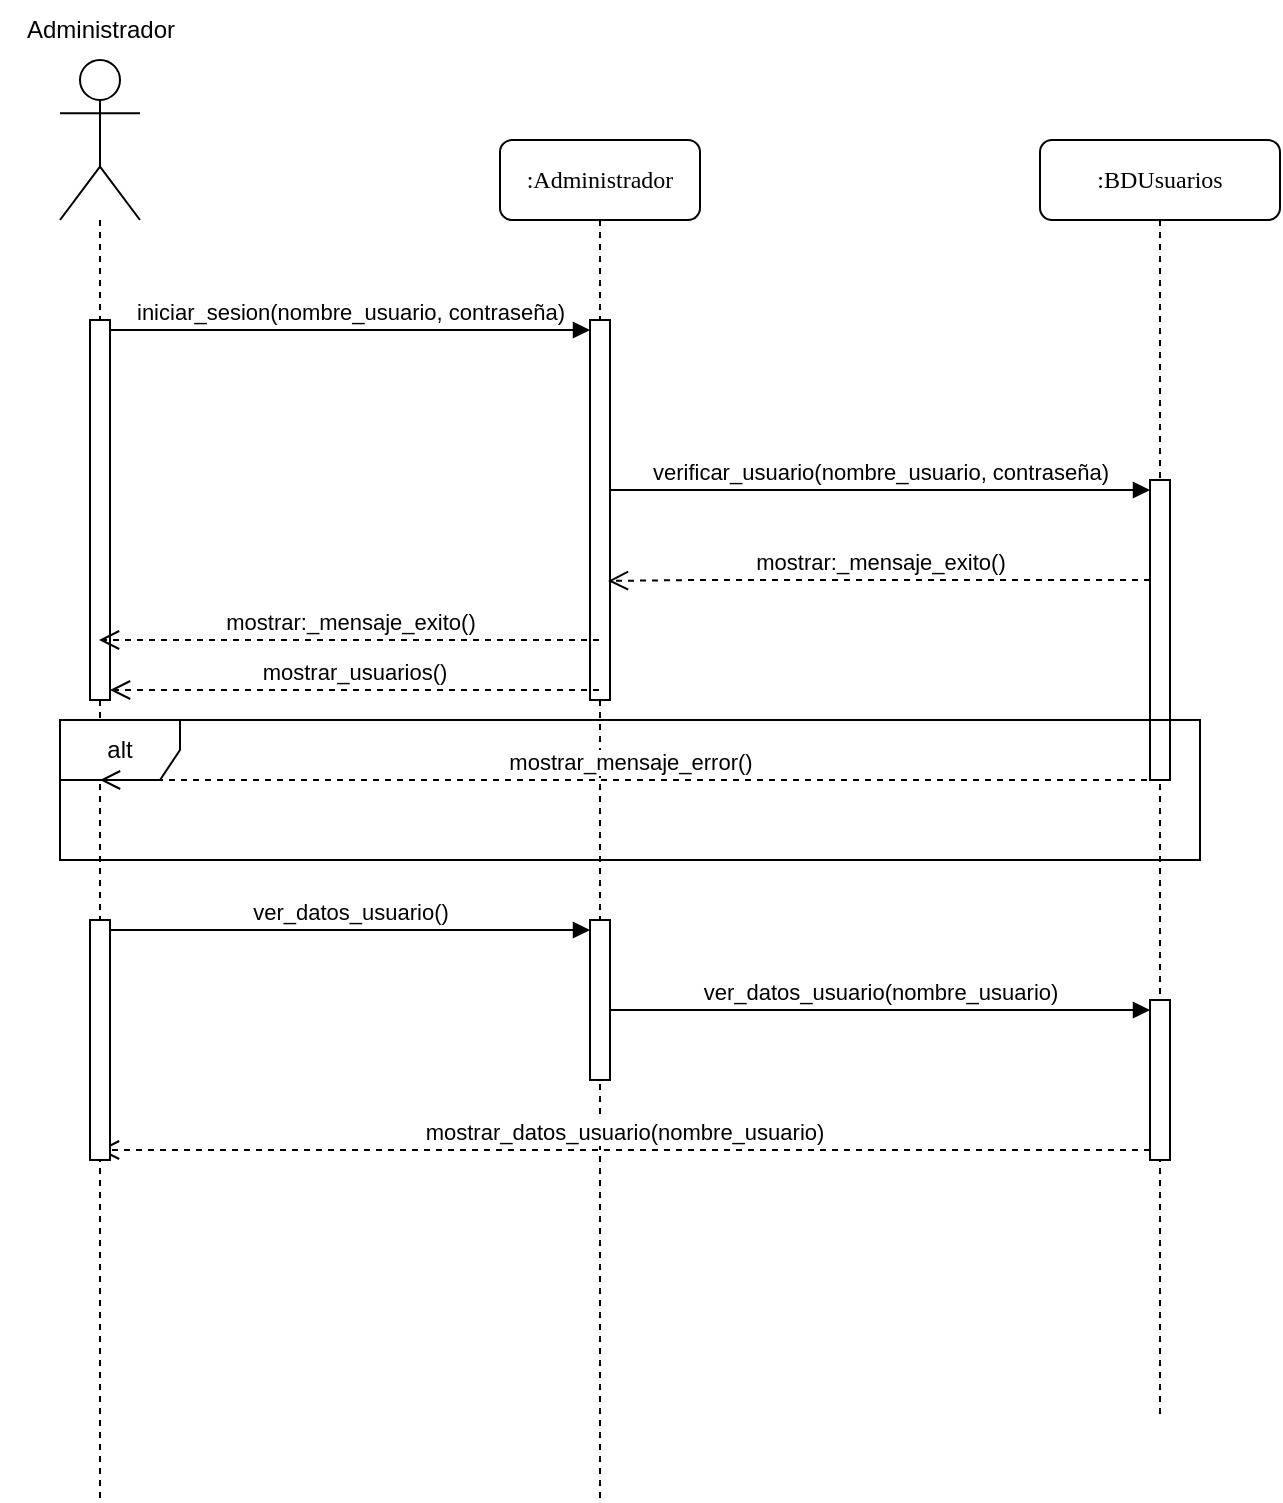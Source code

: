 <mxfile version="24.2.2" type="google">
  <diagram name="Page-1" id="13e1069c-82ec-6db2-03f1-153e76fe0fe0">
    <mxGraphModel grid="1" page="1" gridSize="10" guides="1" tooltips="1" connect="1" arrows="1" fold="1" pageScale="1" pageWidth="1100" pageHeight="850" background="none" math="0" shadow="0">
      <root>
        <mxCell id="0" />
        <mxCell id="1" parent="0" />
        <mxCell id="7baba1c4bc27f4b0-2" value=":Administrador" style="shape=umlLifeline;perimeter=lifelinePerimeter;whiteSpace=wrap;html=1;container=1;collapsible=0;recursiveResize=0;outlineConnect=0;rounded=1;shadow=0;comic=0;labelBackgroundColor=none;strokeWidth=1;fontFamily=Verdana;fontSize=12;align=center;" vertex="1" parent="1">
          <mxGeometry x="290" y="80" width="100" height="680" as="geometry" />
        </mxCell>
        <mxCell id="8Pu2nY55P8cbUDqZ4kMR-9" value="" style="html=1;points=[[0,0,0,0,5],[0,1,0,0,-5],[1,0,0,0,5],[1,1,0,0,-5]];perimeter=orthogonalPerimeter;outlineConnect=0;targetShapes=umlLifeline;portConstraint=eastwest;newEdgeStyle={&quot;curved&quot;:0,&quot;rounded&quot;:0};" vertex="1" parent="7baba1c4bc27f4b0-2">
          <mxGeometry x="45" y="90" width="10" height="190" as="geometry" />
        </mxCell>
        <mxCell id="8Pu2nY55P8cbUDqZ4kMR-28" value="" style="html=1;points=[[0,0,0,0,5],[0,1,0,0,-5],[1,0,0,0,5],[1,1,0,0,-5]];perimeter=orthogonalPerimeter;outlineConnect=0;targetShapes=umlLifeline;portConstraint=eastwest;newEdgeStyle={&quot;curved&quot;:0,&quot;rounded&quot;:0};" vertex="1" parent="7baba1c4bc27f4b0-2">
          <mxGeometry x="45" y="390" width="10" height="80" as="geometry" />
        </mxCell>
        <mxCell id="8Pu2nY55P8cbUDqZ4kMR-31" value="ver_datos_usuario()" style="html=1;verticalAlign=bottom;endArrow=block;curved=0;rounded=0;exitX=1;exitY=0;exitDx=0;exitDy=5;exitPerimeter=0;entryX=0;entryY=0;entryDx=0;entryDy=5;entryPerimeter=0;" edge="1" parent="7baba1c4bc27f4b0-2" source="8Pu2nY55P8cbUDqZ4kMR-29" target="8Pu2nY55P8cbUDqZ4kMR-28">
          <mxGeometry width="80" relative="1" as="geometry">
            <mxPoint x="50" y="210" as="sourcePoint" />
            <mxPoint x="-30" y="410" as="targetPoint" />
          </mxGeometry>
        </mxCell>
        <mxCell id="8Pu2nY55P8cbUDqZ4kMR-36" value="mostrar_datos_usuario(nombre_usuario)" style="html=1;verticalAlign=bottom;endArrow=open;dashed=1;endSize=8;curved=0;rounded=0;exitX=0;exitY=1;exitDx=0;exitDy=-5;exitPerimeter=0;" edge="1" parent="7baba1c4bc27f4b0-2" source="8Pu2nY55P8cbUDqZ4kMR-33">
          <mxGeometry relative="1" as="geometry">
            <mxPoint x="130" y="410" as="sourcePoint" />
            <mxPoint x="-200.5" y="505" as="targetPoint" />
          </mxGeometry>
        </mxCell>
        <mxCell id="8Pu2nY55P8cbUDqZ4kMR-2" value="" style="shape=umlLifeline;perimeter=lifelinePerimeter;whiteSpace=wrap;html=1;container=1;dropTarget=0;collapsible=0;recursiveResize=0;outlineConnect=0;portConstraint=eastwest;newEdgeStyle={&quot;curved&quot;:0,&quot;rounded&quot;:0};participant=umlActor;size=80;" vertex="1" parent="7baba1c4bc27f4b0-2">
          <mxGeometry x="-220" y="-40" width="40" height="720" as="geometry" />
        </mxCell>
        <mxCell id="8Pu2nY55P8cbUDqZ4kMR-5" value="" style="html=1;points=[[0,0,0,0,5],[0,1,0,0,-5],[1,0,0,0,5],[1,1,0,0,-5]];perimeter=orthogonalPerimeter;outlineConnect=0;targetShapes=umlLifeline;portConstraint=eastwest;newEdgeStyle={&quot;curved&quot;:0,&quot;rounded&quot;:0};" vertex="1" parent="8Pu2nY55P8cbUDqZ4kMR-2">
          <mxGeometry x="15" y="130" width="10" height="190" as="geometry" />
        </mxCell>
        <mxCell id="8Pu2nY55P8cbUDqZ4kMR-29" value="" style="html=1;points=[[0,0,0,0,5],[0,1,0,0,-5],[1,0,0,0,5],[1,1,0,0,-5]];perimeter=orthogonalPerimeter;outlineConnect=0;targetShapes=umlLifeline;portConstraint=eastwest;newEdgeStyle={&quot;curved&quot;:0,&quot;rounded&quot;:0};" vertex="1" parent="8Pu2nY55P8cbUDqZ4kMR-2">
          <mxGeometry x="15" y="430" width="10" height="120" as="geometry" />
        </mxCell>
        <mxCell id="8Pu2nY55P8cbUDqZ4kMR-8" value="iniciar_sesion(nombre_usuario, contraseña)" style="html=1;verticalAlign=bottom;endArrow=block;curved=0;rounded=0;exitX=1;exitY=0;exitDx=0;exitDy=5;exitPerimeter=0;" edge="1" parent="7baba1c4bc27f4b0-2" source="8Pu2nY55P8cbUDqZ4kMR-5" target="8Pu2nY55P8cbUDqZ4kMR-9">
          <mxGeometry width="80" relative="1" as="geometry">
            <mxPoint x="220" y="250" as="sourcePoint" />
            <mxPoint x="300" y="250" as="targetPoint" />
          </mxGeometry>
        </mxCell>
        <mxCell id="D8GgtyqZ0GBGLA3rrNBS-2" value="mostrar_usuarios()" style="html=1;verticalAlign=bottom;endArrow=open;dashed=1;endSize=8;curved=0;rounded=0;entryX=1;entryY=1;entryDx=0;entryDy=-5;entryPerimeter=0;" edge="1" parent="7baba1c4bc27f4b0-2" source="7baba1c4bc27f4b0-2" target="8Pu2nY55P8cbUDqZ4kMR-5">
          <mxGeometry relative="1" as="geometry">
            <mxPoint x="300" y="330" as="sourcePoint" />
            <mxPoint x="220" y="330" as="targetPoint" />
          </mxGeometry>
        </mxCell>
        <mxCell id="7baba1c4bc27f4b0-3" value=":BDUsuarios" style="shape=umlLifeline;perimeter=lifelinePerimeter;whiteSpace=wrap;html=1;container=1;collapsible=0;recursiveResize=0;outlineConnect=0;rounded=1;shadow=0;comic=0;labelBackgroundColor=none;strokeWidth=1;fontFamily=Verdana;fontSize=12;align=center;" vertex="1" parent="1">
          <mxGeometry x="560" y="80" width="120" height="640" as="geometry" />
        </mxCell>
        <mxCell id="8Pu2nY55P8cbUDqZ4kMR-12" value="" style="html=1;points=[[0,0,0,0,5],[0,1,0,0,-5],[1,0,0,0,5],[1,1,0,0,-5]];perimeter=orthogonalPerimeter;outlineConnect=0;targetShapes=umlLifeline;portConstraint=eastwest;newEdgeStyle={&quot;curved&quot;:0,&quot;rounded&quot;:0};" vertex="1" parent="7baba1c4bc27f4b0-3">
          <mxGeometry x="55" y="170" width="10" height="150" as="geometry" />
        </mxCell>
        <mxCell id="8Pu2nY55P8cbUDqZ4kMR-33" value="" style="html=1;points=[[0,0,0,0,5],[0,1,0,0,-5],[1,0,0,0,5],[1,1,0,0,-5]];perimeter=orthogonalPerimeter;outlineConnect=0;targetShapes=umlLifeline;portConstraint=eastwest;newEdgeStyle={&quot;curved&quot;:0,&quot;rounded&quot;:0};" vertex="1" parent="7baba1c4bc27f4b0-3">
          <mxGeometry x="55" y="430" width="10" height="80" as="geometry" />
        </mxCell>
        <mxCell id="8Pu2nY55P8cbUDqZ4kMR-3" value="Administrador" style="text;html=1;align=center;verticalAlign=middle;resizable=0;points=[];autosize=1;strokeColor=none;fillColor=none;" vertex="1" parent="1">
          <mxGeometry x="40" y="10" width="100" height="30" as="geometry" />
        </mxCell>
        <mxCell id="8Pu2nY55P8cbUDqZ4kMR-10" value="verificar_usuario(nombre_usuario, contraseña)" style="html=1;verticalAlign=bottom;endArrow=block;curved=0;rounded=0;entryX=0;entryY=0;entryDx=0;entryDy=5;entryPerimeter=0;" edge="1" parent="1" source="8Pu2nY55P8cbUDqZ4kMR-9" target="8Pu2nY55P8cbUDqZ4kMR-12">
          <mxGeometry width="80" relative="1" as="geometry">
            <mxPoint x="290" y="210" as="sourcePoint" />
            <mxPoint x="430.5" y="210" as="targetPoint" />
          </mxGeometry>
        </mxCell>
        <mxCell id="8Pu2nY55P8cbUDqZ4kMR-13" value="mostrar:_mensaje_exito()" style="html=1;verticalAlign=bottom;endArrow=open;dashed=1;endSize=8;curved=0;rounded=0;entryX=0.54;entryY=0.371;entryDx=0;entryDy=0;entryPerimeter=0;" edge="1" parent="1" source="8Pu2nY55P8cbUDqZ4kMR-12">
          <mxGeometry relative="1" as="geometry">
            <mxPoint x="595" y="300" as="sourcePoint" />
            <mxPoint x="344" y="300.44" as="targetPoint" />
            <Array as="points">
              <mxPoint x="390" y="300" />
            </Array>
          </mxGeometry>
        </mxCell>
        <mxCell id="8Pu2nY55P8cbUDqZ4kMR-14" value="mostrar:_mensaje_exito()" style="html=1;verticalAlign=bottom;endArrow=open;dashed=1;endSize=8;curved=0;rounded=0;" edge="1" parent="1">
          <mxGeometry relative="1" as="geometry">
            <mxPoint x="339.5" y="330" as="sourcePoint" />
            <mxPoint x="89.5" y="330" as="targetPoint" />
          </mxGeometry>
        </mxCell>
        <mxCell id="8Pu2nY55P8cbUDqZ4kMR-18" value="alt" style="shape=umlFrame;whiteSpace=wrap;html=1;pointerEvents=0;" vertex="1" parent="1">
          <mxGeometry x="70" y="370" width="570" height="70" as="geometry" />
        </mxCell>
        <mxCell id="8Pu2nY55P8cbUDqZ4kMR-21" value="mostrar_mensaje_error()" style="html=1;verticalAlign=bottom;endArrow=open;dashed=1;endSize=8;curved=0;rounded=0;" edge="1" parent="1" source="7baba1c4bc27f4b0-3" target="8Pu2nY55P8cbUDqZ4kMR-2">
          <mxGeometry relative="1" as="geometry">
            <mxPoint x="569.5" y="409.5" as="sourcePoint" />
            <mxPoint x="340" y="409.5" as="targetPoint" />
          </mxGeometry>
        </mxCell>
        <mxCell id="8Pu2nY55P8cbUDqZ4kMR-32" value="ver_datos_usuario(nombre_usuario)" style="html=1;verticalAlign=bottom;endArrow=block;curved=0;rounded=0;entryX=0;entryY=0;entryDx=0;entryDy=5;entryPerimeter=0;" edge="1" parent="1" source="8Pu2nY55P8cbUDqZ4kMR-28" target="8Pu2nY55P8cbUDqZ4kMR-33">
          <mxGeometry width="80" relative="1" as="geometry">
            <mxPoint x="339.5" y="509.5" as="sourcePoint" />
            <mxPoint x="565" y="509.5" as="targetPoint" />
            <Array as="points" />
          </mxGeometry>
        </mxCell>
      </root>
    </mxGraphModel>
  </diagram>
</mxfile>
